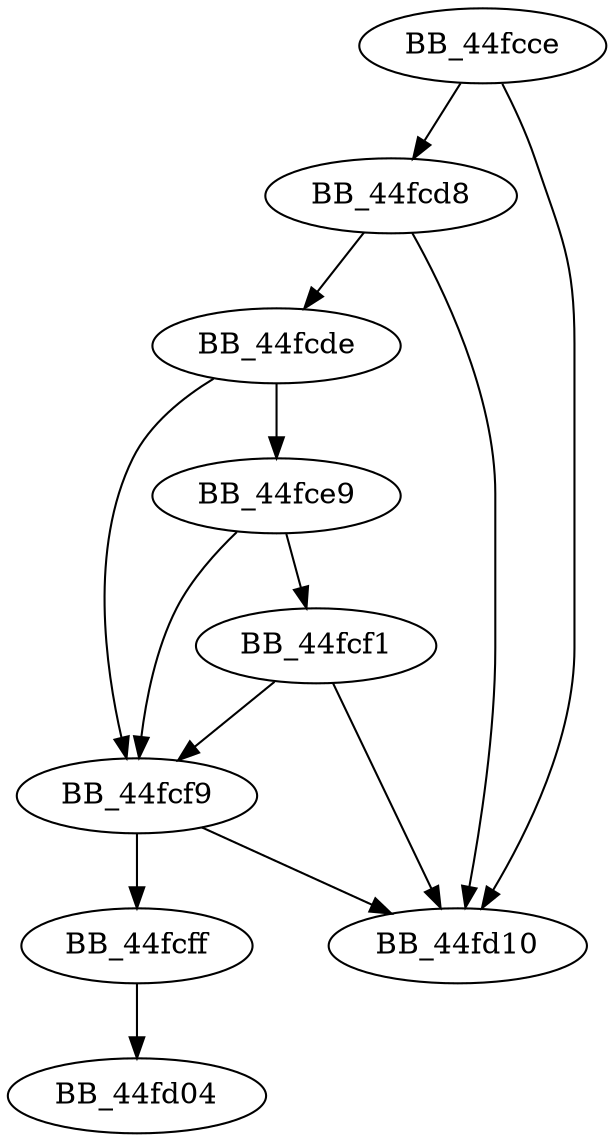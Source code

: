 DiGraph sub_44FCCE{
BB_44fcce->BB_44fcd8
BB_44fcce->BB_44fd10
BB_44fcd8->BB_44fcde
BB_44fcd8->BB_44fd10
BB_44fcde->BB_44fce9
BB_44fcde->BB_44fcf9
BB_44fce9->BB_44fcf1
BB_44fce9->BB_44fcf9
BB_44fcf1->BB_44fcf9
BB_44fcf1->BB_44fd10
BB_44fcf9->BB_44fcff
BB_44fcf9->BB_44fd10
BB_44fcff->BB_44fd04
}
